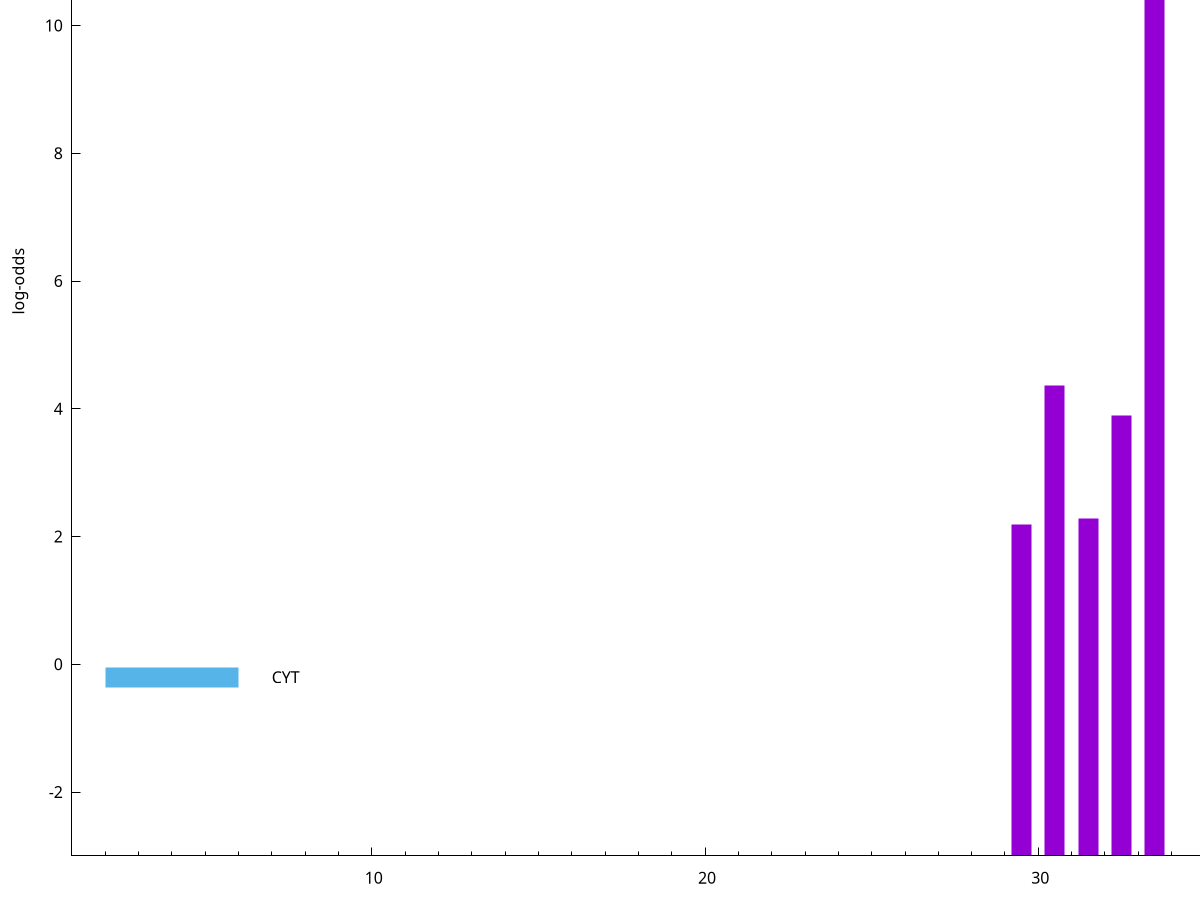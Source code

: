 set title "LipoP predictions for SRR5666607.gff"
set size 2., 1.4
set xrange [1:70] 
set mxtics 10
set yrange [-3:15]
set y2range [0:18]
set ylabel "log-odds"
set term postscript eps color solid "Helvetica" 30
set output "SRR5666607.gff12.eps"
set arrow from 2,13.633 to 6,13.633 nohead lt 1 lw 20
set label "SpI" at 7,13.633
set arrow from 2,-0.200913 to 6,-0.200913 nohead lt 3 lw 20
set label "CYT" at 7,-0.200913
set arrow from 2,13.633 to 6,13.633 nohead lt 1 lw 20
set label "SpI" at 7,13.633
# NOTE: The scores below are the log-odds scores with the threshold
# NOTE: subtracted (a hack to make gnuplot make the histogram all
# NOTE: look nice).
plot "-" axes x1y2 title "" with impulses lt 1 lw 20
33.500000 16.626800
30.500000 7.358630
32.500000 6.895820
35.500000 5.942850
31.500000 5.277290
29.500000 5.193900
36.500000 4.118670
e
exit
